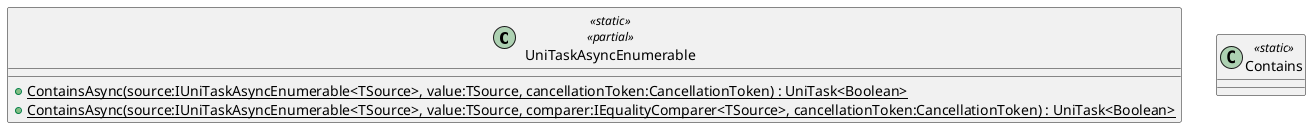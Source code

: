 @startuml
class UniTaskAsyncEnumerable <<static>> <<partial>> {
    + {static} ContainsAsync(source:IUniTaskAsyncEnumerable<TSource>, value:TSource, cancellationToken:CancellationToken) : UniTask<Boolean>
    + {static} ContainsAsync(source:IUniTaskAsyncEnumerable<TSource>, value:TSource, comparer:IEqualityComparer<TSource>, cancellationToken:CancellationToken) : UniTask<Boolean>
}
class Contains <<static>> {
}
@enduml
